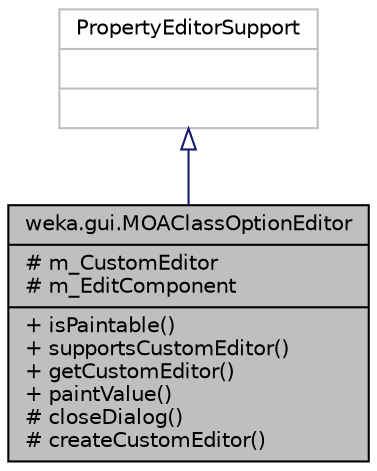 digraph G
{
  edge [fontname="Helvetica",fontsize="10",labelfontname="Helvetica",labelfontsize="10"];
  node [fontname="Helvetica",fontsize="10",shape=record];
  Node1 [label="{weka.gui.MOAClassOptionEditor\n|# m_CustomEditor\l# m_EditComponent\l|+ isPaintable()\l+ supportsCustomEditor()\l+ getCustomEditor()\l+ paintValue()\l# closeDialog()\l# createCustomEditor()\l}",height=0.2,width=0.4,color="black", fillcolor="grey75", style="filled" fontcolor="black"];
  Node2 -> Node1 [dir=back,color="midnightblue",fontsize="10",style="solid",arrowtail="empty",fontname="Helvetica"];
  Node2 [label="{PropertyEditorSupport\n||}",height=0.2,width=0.4,color="grey75", fillcolor="white", style="filled"];
}
